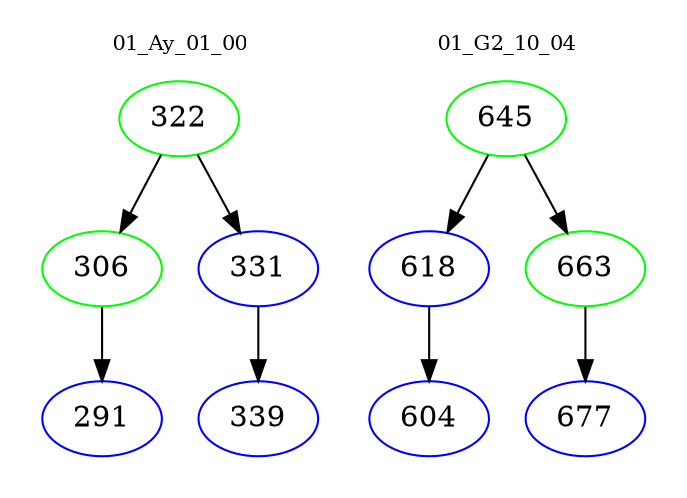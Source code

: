 digraph{
subgraph cluster_0 {
color = white
label = "01_Ay_01_00";
fontsize=10;
T0_322 [label="322", color="green"]
T0_322 -> T0_306 [color="black"]
T0_306 [label="306", color="green"]
T0_306 -> T0_291 [color="black"]
T0_291 [label="291", color="blue"]
T0_322 -> T0_331 [color="black"]
T0_331 [label="331", color="blue"]
T0_331 -> T0_339 [color="black"]
T0_339 [label="339", color="blue"]
}
subgraph cluster_1 {
color = white
label = "01_G2_10_04";
fontsize=10;
T1_645 [label="645", color="green"]
T1_645 -> T1_618 [color="black"]
T1_618 [label="618", color="blue"]
T1_618 -> T1_604 [color="black"]
T1_604 [label="604", color="blue"]
T1_645 -> T1_663 [color="black"]
T1_663 [label="663", color="green"]
T1_663 -> T1_677 [color="black"]
T1_677 [label="677", color="blue"]
}
}
